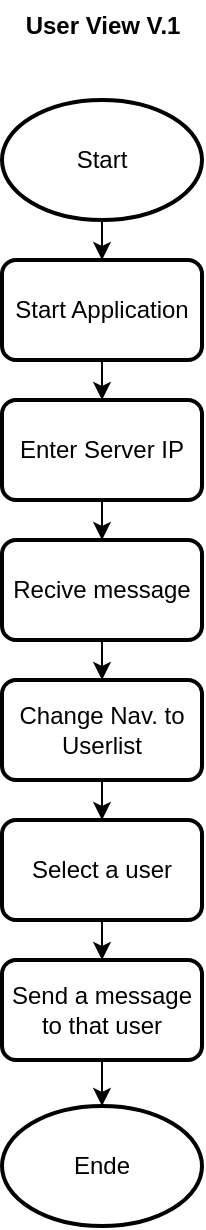 <mxfile version="27.0.2">
  <diagram name="Seite-1" id="nBcXZBh1drtM_SItJKKm">
    <mxGraphModel dx="1188" dy="701" grid="1" gridSize="10" guides="1" tooltips="1" connect="1" arrows="1" fold="1" page="1" pageScale="1" pageWidth="827" pageHeight="1169" math="0" shadow="0">
      <root>
        <mxCell id="0" />
        <mxCell id="1" parent="0" />
        <mxCell id="pVH8wmDPHZVqIEL9z7YF-42" style="edgeStyle=orthogonalEdgeStyle;rounded=0;orthogonalLoop=1;jettySize=auto;html=1;" edge="1" parent="1" source="pVH8wmDPHZVqIEL9z7YF-34" target="pVH8wmDPHZVqIEL9z7YF-35">
          <mxGeometry relative="1" as="geometry" />
        </mxCell>
        <mxCell id="pVH8wmDPHZVqIEL9z7YF-34" value="Start" style="strokeWidth=2;html=1;shape=mxgraph.flowchart.start_1;whiteSpace=wrap;" vertex="1" parent="1">
          <mxGeometry x="364" y="90" width="100" height="60" as="geometry" />
        </mxCell>
        <mxCell id="pVH8wmDPHZVqIEL9z7YF-43" style="edgeStyle=orthogonalEdgeStyle;rounded=0;orthogonalLoop=1;jettySize=auto;html=1;" edge="1" parent="1" source="pVH8wmDPHZVqIEL9z7YF-35" target="pVH8wmDPHZVqIEL9z7YF-39">
          <mxGeometry relative="1" as="geometry" />
        </mxCell>
        <mxCell id="pVH8wmDPHZVqIEL9z7YF-35" value="Start Application" style="rounded=1;whiteSpace=wrap;html=1;absoluteArcSize=1;arcSize=14;strokeWidth=2;" vertex="1" parent="1">
          <mxGeometry x="364" y="170" width="100" height="50" as="geometry" />
        </mxCell>
        <mxCell id="pVH8wmDPHZVqIEL9z7YF-36" value="User View V.1" style="text;align=center;fontStyle=1;verticalAlign=middle;spacingLeft=3;spacingRight=3;strokeColor=none;rotatable=0;points=[[0,0.5],[1,0.5]];portConstraint=eastwest;html=1;" vertex="1" parent="1">
          <mxGeometry x="374" y="40" width="80" height="26" as="geometry" />
        </mxCell>
        <mxCell id="pVH8wmDPHZVqIEL9z7YF-46" style="edgeStyle=orthogonalEdgeStyle;rounded=0;orthogonalLoop=1;jettySize=auto;html=1;" edge="1" parent="1" source="pVH8wmDPHZVqIEL9z7YF-37" target="pVH8wmDPHZVqIEL9z7YF-40">
          <mxGeometry relative="1" as="geometry" />
        </mxCell>
        <mxCell id="pVH8wmDPHZVqIEL9z7YF-37" value="Change Nav. to Userlist" style="rounded=1;whiteSpace=wrap;html=1;absoluteArcSize=1;arcSize=14;strokeWidth=2;" vertex="1" parent="1">
          <mxGeometry x="364" y="380" width="100" height="50" as="geometry" />
        </mxCell>
        <mxCell id="pVH8wmDPHZVqIEL9z7YF-45" style="edgeStyle=orthogonalEdgeStyle;rounded=0;orthogonalLoop=1;jettySize=auto;html=1;" edge="1" parent="1" source="pVH8wmDPHZVqIEL9z7YF-38" target="pVH8wmDPHZVqIEL9z7YF-37">
          <mxGeometry relative="1" as="geometry" />
        </mxCell>
        <mxCell id="pVH8wmDPHZVqIEL9z7YF-38" value="Recive message&lt;span style=&quot;color: rgba(0, 0, 0, 0); font-family: monospace; font-size: 0px; text-align: start; text-wrap-mode: nowrap;&quot;&gt;%3CmxGraphModel%3E%3Croot%3E%3CmxCell%20id%3D%220%22%2F%3E%3CmxCell%20id%3D%221%22%20parent%3D%220%22%2F%3E%3CmxCell%20id%3D%222%22%20value%3D%22Enter%20Server%20IP%22%20style%3D%22rounded%3D1%3BwhiteSpace%3Dwrap%3Bhtml%3D1%3BabsoluteArcSize%3D1%3BarcSize%3D14%3BstrokeWidth%3D2%3B%22%20vertex%3D%221%22%20parent%3D%221%22%3E%3CmxGeometry%20x%3D%22364%22%20y%3D%22240%22%20width%3D%22100%22%20height%3D%2250%22%20as%3D%22geometry%22%2F%3E%3C%2FmxCell%3E%3C%2Froot%3E%3C%2FmxGraphModel%3E&lt;/span&gt;" style="rounded=1;whiteSpace=wrap;html=1;absoluteArcSize=1;arcSize=14;strokeWidth=2;" vertex="1" parent="1">
          <mxGeometry x="364" y="310" width="100" height="50" as="geometry" />
        </mxCell>
        <mxCell id="pVH8wmDPHZVqIEL9z7YF-44" style="edgeStyle=orthogonalEdgeStyle;rounded=0;orthogonalLoop=1;jettySize=auto;html=1;" edge="1" parent="1" source="pVH8wmDPHZVqIEL9z7YF-39" target="pVH8wmDPHZVqIEL9z7YF-38">
          <mxGeometry relative="1" as="geometry" />
        </mxCell>
        <mxCell id="pVH8wmDPHZVqIEL9z7YF-39" value="Enter Server IP" style="rounded=1;whiteSpace=wrap;html=1;absoluteArcSize=1;arcSize=14;strokeWidth=2;" vertex="1" parent="1">
          <mxGeometry x="364" y="240" width="100" height="50" as="geometry" />
        </mxCell>
        <mxCell id="pVH8wmDPHZVqIEL9z7YF-47" style="edgeStyle=orthogonalEdgeStyle;rounded=0;orthogonalLoop=1;jettySize=auto;html=1;" edge="1" parent="1" source="pVH8wmDPHZVqIEL9z7YF-40" target="pVH8wmDPHZVqIEL9z7YF-41">
          <mxGeometry relative="1" as="geometry" />
        </mxCell>
        <mxCell id="pVH8wmDPHZVqIEL9z7YF-40" value="Select a user" style="rounded=1;whiteSpace=wrap;html=1;absoluteArcSize=1;arcSize=14;strokeWidth=2;" vertex="1" parent="1">
          <mxGeometry x="364" y="450" width="100" height="50" as="geometry" />
        </mxCell>
        <mxCell id="pVH8wmDPHZVqIEL9z7YF-53" style="edgeStyle=orthogonalEdgeStyle;rounded=0;orthogonalLoop=1;jettySize=auto;html=1;" edge="1" parent="1" source="pVH8wmDPHZVqIEL9z7YF-41" target="pVH8wmDPHZVqIEL9z7YF-49">
          <mxGeometry relative="1" as="geometry" />
        </mxCell>
        <mxCell id="pVH8wmDPHZVqIEL9z7YF-41" value="Send a message to that user" style="rounded=1;whiteSpace=wrap;html=1;absoluteArcSize=1;arcSize=14;strokeWidth=2;" vertex="1" parent="1">
          <mxGeometry x="364" y="520" width="100" height="50" as="geometry" />
        </mxCell>
        <mxCell id="pVH8wmDPHZVqIEL9z7YF-49" value="Ende" style="strokeWidth=2;html=1;shape=mxgraph.flowchart.start_1;whiteSpace=wrap;" vertex="1" parent="1">
          <mxGeometry x="364" y="593" width="100" height="60" as="geometry" />
        </mxCell>
      </root>
    </mxGraphModel>
  </diagram>
</mxfile>
